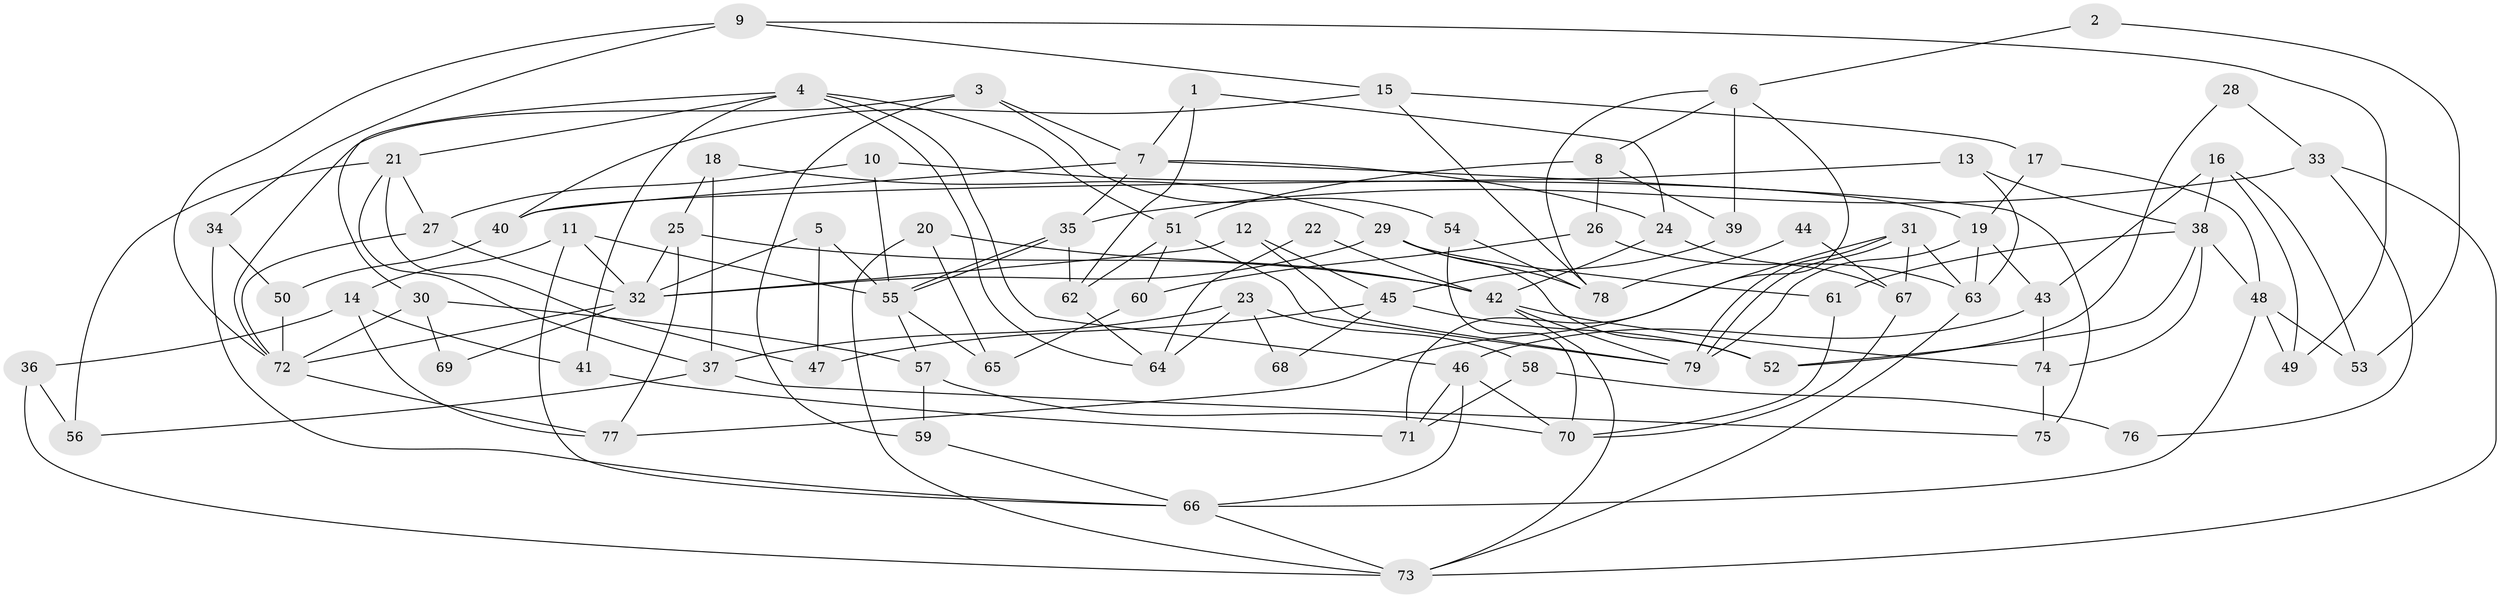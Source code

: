 // coarse degree distribution, {8: 0.1, 12: 0.025, 2: 0.125, 5: 0.1, 4: 0.225, 10: 0.05, 6: 0.075, 3: 0.25, 7: 0.05}
// Generated by graph-tools (version 1.1) at 2025/51/03/04/25 22:51:22]
// undirected, 79 vertices, 158 edges
graph export_dot {
  node [color=gray90,style=filled];
  1;
  2;
  3;
  4;
  5;
  6;
  7;
  8;
  9;
  10;
  11;
  12;
  13;
  14;
  15;
  16;
  17;
  18;
  19;
  20;
  21;
  22;
  23;
  24;
  25;
  26;
  27;
  28;
  29;
  30;
  31;
  32;
  33;
  34;
  35;
  36;
  37;
  38;
  39;
  40;
  41;
  42;
  43;
  44;
  45;
  46;
  47;
  48;
  49;
  50;
  51;
  52;
  53;
  54;
  55;
  56;
  57;
  58;
  59;
  60;
  61;
  62;
  63;
  64;
  65;
  66;
  67;
  68;
  69;
  70;
  71;
  72;
  73;
  74;
  75;
  76;
  77;
  78;
  79;
  1 -- 7;
  1 -- 24;
  1 -- 62;
  2 -- 6;
  2 -- 53;
  3 -- 72;
  3 -- 54;
  3 -- 7;
  3 -- 59;
  4 -- 46;
  4 -- 51;
  4 -- 21;
  4 -- 30;
  4 -- 41;
  4 -- 64;
  5 -- 55;
  5 -- 47;
  5 -- 32;
  6 -- 78;
  6 -- 39;
  6 -- 8;
  6 -- 71;
  7 -- 75;
  7 -- 24;
  7 -- 35;
  7 -- 40;
  8 -- 26;
  8 -- 39;
  8 -- 51;
  9 -- 15;
  9 -- 72;
  9 -- 34;
  9 -- 49;
  10 -- 55;
  10 -- 27;
  10 -- 19;
  11 -- 55;
  11 -- 32;
  11 -- 14;
  11 -- 66;
  12 -- 79;
  12 -- 32;
  12 -- 45;
  13 -- 40;
  13 -- 63;
  13 -- 38;
  14 -- 41;
  14 -- 36;
  14 -- 77;
  15 -- 17;
  15 -- 40;
  15 -- 78;
  16 -- 43;
  16 -- 49;
  16 -- 38;
  16 -- 53;
  17 -- 19;
  17 -- 48;
  18 -- 37;
  18 -- 29;
  18 -- 25;
  19 -- 79;
  19 -- 43;
  19 -- 63;
  20 -- 42;
  20 -- 73;
  20 -- 65;
  21 -- 27;
  21 -- 37;
  21 -- 47;
  21 -- 56;
  22 -- 42;
  22 -- 64;
  23 -- 37;
  23 -- 64;
  23 -- 58;
  23 -- 68;
  24 -- 42;
  24 -- 67;
  25 -- 77;
  25 -- 32;
  25 -- 42;
  26 -- 63;
  26 -- 60;
  27 -- 72;
  27 -- 32;
  28 -- 52;
  28 -- 33;
  29 -- 32;
  29 -- 61;
  29 -- 52;
  29 -- 78;
  30 -- 57;
  30 -- 69;
  30 -- 72;
  31 -- 79;
  31 -- 79;
  31 -- 77;
  31 -- 63;
  31 -- 67;
  32 -- 69;
  32 -- 72;
  33 -- 73;
  33 -- 35;
  33 -- 76;
  34 -- 66;
  34 -- 50;
  35 -- 55;
  35 -- 55;
  35 -- 62;
  36 -- 73;
  36 -- 56;
  37 -- 56;
  37 -- 75;
  38 -- 48;
  38 -- 52;
  38 -- 61;
  38 -- 74;
  39 -- 45;
  40 -- 50;
  41 -- 71;
  42 -- 79;
  42 -- 73;
  42 -- 74;
  43 -- 74;
  43 -- 46;
  44 -- 78;
  44 -- 67;
  45 -- 52;
  45 -- 47;
  45 -- 68;
  46 -- 66;
  46 -- 70;
  46 -- 71;
  48 -- 66;
  48 -- 49;
  48 -- 53;
  50 -- 72;
  51 -- 62;
  51 -- 60;
  51 -- 79;
  54 -- 70;
  54 -- 78;
  55 -- 57;
  55 -- 65;
  57 -- 59;
  57 -- 70;
  58 -- 71;
  58 -- 76;
  59 -- 66;
  60 -- 65;
  61 -- 70;
  62 -- 64;
  63 -- 73;
  66 -- 73;
  67 -- 70;
  72 -- 77;
  74 -- 75;
}
